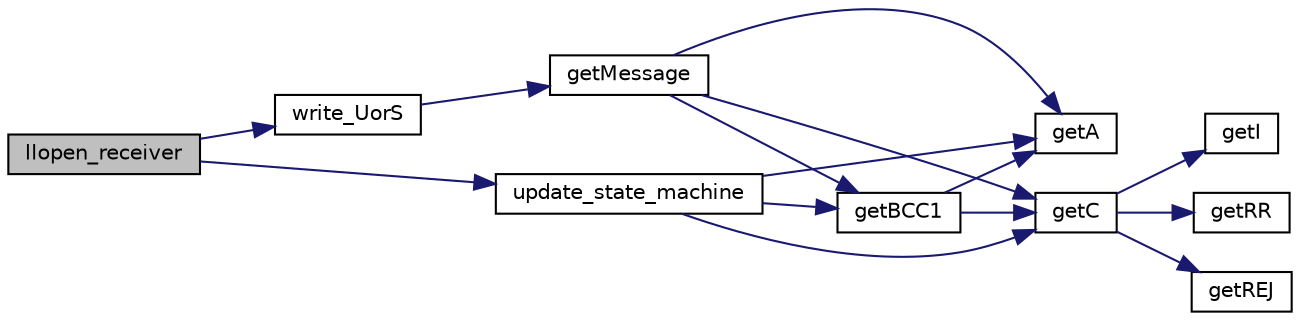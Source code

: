 digraph "llopen_receiver"
{
  edge [fontname="Helvetica",fontsize="10",labelfontname="Helvetica",labelfontsize="10"];
  node [fontname="Helvetica",fontsize="10",shape=record];
  rankdir="LR";
  Node1 [label="llopen_receiver",height=0.2,width=0.4,color="black", fillcolor="grey75", style="filled", fontcolor="black"];
  Node1 -> Node2 [color="midnightblue",fontsize="10",style="solid",fontname="Helvetica"];
  Node2 [label="update_state_machine",height=0.2,width=0.4,color="black", fillcolor="white", style="filled",URL="$_data_link_protocol_8c.html#ae6b9522ed0e0617707ec39205ac3d66b"];
  Node2 -> Node3 [color="midnightblue",fontsize="10",style="solid",fontname="Helvetica"];
  Node3 [label="getA",height=0.2,width=0.4,color="black", fillcolor="white", style="filled",URL="$_data_link_protocol_8c.html#a6a7b7f464b479f94feff8d9a00b18641"];
  Node2 -> Node4 [color="midnightblue",fontsize="10",style="solid",fontname="Helvetica"];
  Node4 [label="getC",height=0.2,width=0.4,color="black", fillcolor="white", style="filled",URL="$_data_link_protocol_8c.html#aaa901ccedf05fba90552bdacbd11d3e9"];
  Node4 -> Node5 [color="midnightblue",fontsize="10",style="solid",fontname="Helvetica"];
  Node5 [label="getI",height=0.2,width=0.4,color="black", fillcolor="white", style="filled",URL="$_data_link_protocol_8c.html#a1e4dbedff6dab62b362ac8ce0c34db2b"];
  Node4 -> Node6 [color="midnightblue",fontsize="10",style="solid",fontname="Helvetica"];
  Node6 [label="getRR",height=0.2,width=0.4,color="black", fillcolor="white", style="filled",URL="$_data_link_protocol_8c.html#a61563a2133275f81530af205df721370"];
  Node4 -> Node7 [color="midnightblue",fontsize="10",style="solid",fontname="Helvetica"];
  Node7 [label="getREJ",height=0.2,width=0.4,color="black", fillcolor="white", style="filled",URL="$_data_link_protocol_8c.html#abaa3708a048ddc5767862379efc6a548"];
  Node2 -> Node8 [color="midnightblue",fontsize="10",style="solid",fontname="Helvetica"];
  Node8 [label="getBCC1",height=0.2,width=0.4,color="black", fillcolor="white", style="filled",URL="$_data_link_protocol_8c.html#afa532baada4350c6ed5b8193170b419d"];
  Node8 -> Node3 [color="midnightblue",fontsize="10",style="solid",fontname="Helvetica"];
  Node8 -> Node4 [color="midnightblue",fontsize="10",style="solid",fontname="Helvetica"];
  Node1 -> Node9 [color="midnightblue",fontsize="10",style="solid",fontname="Helvetica"];
  Node9 [label="write_UorS",height=0.2,width=0.4,color="black", fillcolor="white", style="filled",URL="$_data_link_protocol_8c.html#a91dbcb5921f187a9984cc67ea03398fc"];
  Node9 -> Node10 [color="midnightblue",fontsize="10",style="solid",fontname="Helvetica"];
  Node10 [label="getMessage",height=0.2,width=0.4,color="black", fillcolor="white", style="filled",URL="$_data_link_protocol_8c.html#a15fda084e7c867a3bbec56c610d51328"];
  Node10 -> Node3 [color="midnightblue",fontsize="10",style="solid",fontname="Helvetica"];
  Node10 -> Node4 [color="midnightblue",fontsize="10",style="solid",fontname="Helvetica"];
  Node10 -> Node8 [color="midnightblue",fontsize="10",style="solid",fontname="Helvetica"];
}
